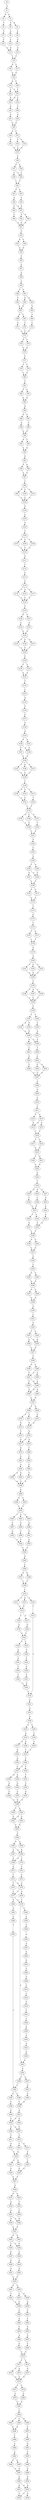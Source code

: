 strict digraph  {
	S0 -> S1 [ label = T ];
	S1 -> S2 [ label = G ];
	S1 -> S3 [ label = C ];
	S2 -> S4 [ label = T ];
	S3 -> S5 [ label = G ];
	S3 -> S6 [ label = A ];
	S4 -> S7 [ label = T ];
	S5 -> S8 [ label = C ];
	S6 -> S9 [ label = A ];
	S7 -> S10 [ label = T ];
	S8 -> S11 [ label = G ];
	S9 -> S12 [ label = C ];
	S10 -> S13 [ label = G ];
	S11 -> S14 [ label = A ];
	S12 -> S13 [ label = G ];
	S13 -> S15 [ label = T ];
	S14 -> S15 [ label = T ];
	S15 -> S16 [ label = G ];
	S15 -> S17 [ label = C ];
	S16 -> S18 [ label = A ];
	S17 -> S18 [ label = A ];
	S18 -> S19 [ label = A ];
	S18 -> S20 [ label = C ];
	S19 -> S21 [ label = T ];
	S19 -> S22 [ label = C ];
	S20 -> S21 [ label = T ];
	S21 -> S23 [ label = G ];
	S21 -> S24 [ label = C ];
	S22 -> S23 [ label = G ];
	S23 -> S25 [ label = A ];
	S24 -> S26 [ label = C ];
	S25 -> S27 [ label = G ];
	S26 -> S28 [ label = A ];
	S27 -> S29 [ label = G ];
	S28 -> S29 [ label = G ];
	S29 -> S30 [ label = A ];
	S29 -> S31 [ label = C ];
	S30 -> S32 [ label = G ];
	S31 -> S33 [ label = C ];
	S31 -> S34 [ label = T ];
	S32 -> S35 [ label = G ];
	S33 -> S35 [ label = G ];
	S34 -> S35 [ label = G ];
	S35 -> S36 [ label = C ];
	S36 -> S37 [ label = C ];
	S36 -> S38 [ label = A ];
	S37 -> S39 [ label = C ];
	S37 -> S40 [ label = T ];
	S38 -> S40 [ label = T ];
	S39 -> S41 [ label = T ];
	S40 -> S41 [ label = T ];
	S41 -> S42 [ label = G ];
	S41 -> S43 [ label = A ];
	S42 -> S44 [ label = A ];
	S43 -> S45 [ label = C ];
	S44 -> S46 [ label = C ];
	S44 -> S47 [ label = G ];
	S45 -> S47 [ label = G ];
	S46 -> S48 [ label = T ];
	S47 -> S49 [ label = A ];
	S47 -> S50 [ label = G ];
	S48 -> S51 [ label = G ];
	S49 -> S51 [ label = G ];
	S50 -> S51 [ label = G ];
	S51 -> S52 [ label = C ];
	S52 -> S53 [ label = G ];
	S52 -> S54 [ label = C ];
	S53 -> S55 [ label = A ];
	S54 -> S55 [ label = A ];
	S55 -> S56 [ label = T ];
	S56 -> S57 [ label = C ];
	S57 -> S58 [ label = G ];
	S58 -> S59 [ label = C ];
	S59 -> S60 [ label = T ];
	S59 -> S61 [ label = C ];
	S60 -> S62 [ label = C ];
	S61 -> S63 [ label = G ];
	S61 -> S64 [ label = A ];
	S62 -> S65 [ label = G ];
	S63 -> S66 [ label = A ];
	S64 -> S65 [ label = G ];
	S65 -> S67 [ label = C ];
	S65 -> S68 [ label = G ];
	S66 -> S69 [ label = T ];
	S67 -> S70 [ label = T ];
	S68 -> S71 [ label = A ];
	S69 -> S72 [ label = C ];
	S70 -> S73 [ label = T ];
	S71 -> S73 [ label = T ];
	S72 -> S73 [ label = T ];
	S73 -> S74 [ label = G ];
	S73 -> S75 [ label = T ];
	S74 -> S76 [ label = G ];
	S75 -> S76 [ label = G ];
	S76 -> S77 [ label = C ];
	S77 -> S78 [ label = C ];
	S77 -> S79 [ label = T ];
	S78 -> S80 [ label = C ];
	S79 -> S80 [ label = C ];
	S80 -> S81 [ label = T ];
	S81 -> S82 [ label = C ];
	S81 -> S83 [ label = G ];
	S82 -> S84 [ label = G ];
	S83 -> S84 [ label = G ];
	S84 -> S85 [ label = A ];
	S85 -> S86 [ label = G ];
	S85 -> S87 [ label = A ];
	S86 -> S88 [ label = A ];
	S87 -> S89 [ label = C ];
	S88 -> S90 [ label = G ];
	S89 -> S90 [ label = G ];
	S90 -> S91 [ label = G ];
	S90 -> S92 [ label = T ];
	S91 -> S93 [ label = A ];
	S92 -> S93 [ label = A ];
	S93 -> S94 [ label = A ];
	S94 -> S95 [ label = G ];
	S94 -> S96 [ label = A ];
	S95 -> S97 [ label = A ];
	S96 -> S97 [ label = A ];
	S97 -> S98 [ label = C ];
	S98 -> S99 [ label = G ];
	S98 -> S100 [ label = T ];
	S98 -> S101 [ label = C ];
	S99 -> S102 [ label = G ];
	S100 -> S102 [ label = G ];
	S101 -> S102 [ label = G ];
	S102 -> S103 [ label = G ];
	S103 -> S104 [ label = A ];
	S104 -> S105 [ label = G ];
	S105 -> S106 [ label = C ];
	S106 -> S107 [ label = G ];
	S106 -> S108 [ label = C ];
	S106 -> S109 [ label = T ];
	S107 -> S110 [ label = C ];
	S108 -> S110 [ label = C ];
	S109 -> S110 [ label = C ];
	S110 -> S111 [ label = G ];
	S111 -> S112 [ label = T ];
	S112 -> S113 [ label = G ];
	S113 -> S114 [ label = G ];
	S114 -> S115 [ label = C ];
	S114 -> S116 [ label = A ];
	S114 -> S117 [ label = G ];
	S115 -> S118 [ label = C ];
	S116 -> S118 [ label = C ];
	S117 -> S118 [ label = C ];
	S118 -> S119 [ label = T ];
	S119 -> S120 [ label = G ];
	S119 -> S121 [ label = C ];
	S120 -> S122 [ label = C ];
	S121 -> S123 [ label = A ];
	S122 -> S124 [ label = G ];
	S123 -> S124 [ label = G ];
	S124 -> S125 [ label = C ];
	S124 -> S126 [ label = A ];
	S124 -> S127 [ label = G ];
	S125 -> S128 [ label = T ];
	S126 -> S128 [ label = T ];
	S127 -> S128 [ label = T ];
	S128 -> S129 [ label = C ];
	S129 -> S130 [ label = C ];
	S129 -> S131 [ label = T ];
	S130 -> S132 [ label = A ];
	S131 -> S132 [ label = A ];
	S132 -> S133 [ label = T ];
	S133 -> S134 [ label = C ];
	S134 -> S135 [ label = A ];
	S135 -> S136 [ label = T ];
	S136 -> S137 [ label = G ];
	S137 -> S138 [ label = G ];
	S138 -> S139 [ label = A ];
	S139 -> S140 [ label = G ];
	S139 -> S141 [ label = A ];
	S140 -> S142 [ label = A ];
	S140 -> S143 [ label = C ];
	S141 -> S142 [ label = A ];
	S142 -> S144 [ label = A ];
	S143 -> S144 [ label = A ];
	S144 -> S145 [ label = C ];
	S144 -> S146 [ label = A ];
	S144 -> S147 [ label = G ];
	S145 -> S148 [ label = C ];
	S146 -> S148 [ label = C ];
	S147 -> S148 [ label = C ];
	S148 -> S149 [ label = T ];
	S149 -> S150 [ label = G ];
	S149 -> S151 [ label = T ];
	S149 -> S152 [ label = C ];
	S150 -> S153 [ label = C ];
	S151 -> S154 [ label = T ];
	S152 -> S153 [ label = C ];
	S153 -> S155 [ label = T ];
	S154 -> S155 [ label = T ];
	S155 -> S156 [ label = G ];
	S155 -> S157 [ label = A ];
	S155 -> S158 [ label = C ];
	S156 -> S159 [ label = C ];
	S157 -> S160 [ label = T ];
	S158 -> S159 [ label = C ];
	S159 -> S161 [ label = T ];
	S160 -> S161 [ label = T ];
	S161 -> S162 [ label = G ];
	S162 -> S163 [ label = G ];
	S163 -> S164 [ label = A ];
	S164 -> S165 [ label = C ];
	S164 -> S166 [ label = G ];
	S165 -> S167 [ label = G ];
	S165 -> S168 [ label = C ];
	S166 -> S168 [ label = C ];
	S167 -> S169 [ label = C ];
	S168 -> S169 [ label = C ];
	S169 -> S170 [ label = G ];
	S169 -> S171 [ label = C ];
	S170 -> S172 [ label = A ];
	S171 -> S172 [ label = A ];
	S172 -> S173 [ label = T ];
	S173 -> S174 [ label = G ];
	S174 -> S175 [ label = T ];
	S175 -> S176 [ label = T ];
	S175 -> S177 [ label = A ];
	S176 -> S178 [ label = T ];
	S177 -> S178 [ label = T ];
	S178 -> S179 [ label = G ];
	S179 -> S180 [ label = A ];
	S180 -> S181 [ label = A ];
	S180 -> S182 [ label = C ];
	S180 -> S183 [ label = G ];
	S181 -> S184 [ label = G ];
	S182 -> S184 [ label = G ];
	S183 -> S184 [ label = G ];
	S184 -> S185 [ label = T ];
	S185 -> S186 [ label = T ];
	S185 -> S187 [ label = A ];
	S185 -> S188 [ label = C ];
	S186 -> S189 [ label = C ];
	S187 -> S189 [ label = C ];
	S188 -> S189 [ label = C ];
	S189 -> S190 [ label = C ];
	S190 -> S191 [ label = C ];
	S190 -> S192 [ label = T ];
	S191 -> S193 [ label = A ];
	S191 -> S194 [ label = G ];
	S192 -> S195 [ label = C ];
	S193 -> S196 [ label = G ];
	S194 -> S196 [ label = G ];
	S195 -> S197 [ label = A ];
	S196 -> S198 [ label = C ];
	S196 -> S199 [ label = A ];
	S197 -> S198 [ label = C ];
	S198 -> S200 [ label = T ];
	S199 -> S201 [ label = A ];
	S200 -> S202 [ label = C ];
	S201 -> S203 [ label = G ];
	S202 -> S204 [ label = G ];
	S202 -> S205 [ label = C ];
	S203 -> S206 [ label = T ];
	S204 -> S207 [ label = G ];
	S205 -> S207 [ label = G ];
	S206 -> S207 [ label = G ];
	S207 -> S208 [ label = A ];
	S208 -> S209 [ label = C ];
	S209 -> S210 [ label = A ];
	S210 -> S211 [ label = T ];
	S211 -> S212 [ label = T ];
	S211 -> S213 [ label = C ];
	S212 -> S214 [ label = G ];
	S213 -> S215 [ label = A ];
	S213 -> S214 [ label = G ];
	S214 -> S216 [ label = T ];
	S215 -> S216 [ label = T ];
	S216 -> S217 [ label = T ];
	S216 -> S218 [ label = C ];
	S217 -> S219 [ label = G ];
	S218 -> S219 [ label = G ];
	S219 -> S220 [ label = C ];
	S219 -> S221 [ label = G ];
	S220 -> S222 [ label = G ];
	S221 -> S222 [ label = G ];
	S222 -> S223 [ label = G ];
	S223 -> S224 [ label = T ];
	S224 -> S225 [ label = G ];
	S224 -> S226 [ label = A ];
	S224 -> S227 [ label = T ];
	S225 -> S228 [ label = C ];
	S226 -> S229 [ label = T ];
	S227 -> S230 [ label = G ];
	S228 -> S231 [ label = G ];
	S229 -> S231 [ label = G ];
	S230 -> S232 [ label = A ];
	S231 -> S233 [ label = C ];
	S231 -> S234 [ label = T ];
	S232 -> S235 [ label = G ];
	S233 -> S236 [ label = G ];
	S234 -> S237 [ label = A ];
	S235 -> S236 [ label = G ];
	S236 -> S238 [ label = T ];
	S237 -> S238 [ label = T ];
	S238 -> S239 [ label = G ];
	S238 -> S240 [ label = C ];
	S239 -> S241 [ label = G ];
	S240 -> S241 [ label = G ];
	S241 -> S242 [ label = A ];
	S242 -> S243 [ label = C ];
	S243 -> S244 [ label = G ];
	S243 -> S245 [ label = A ];
	S244 -> S246 [ label = A ];
	S245 -> S246 [ label = A ];
	S246 -> S247 [ label = G ];
	S246 -> S248 [ label = A ];
	S247 -> S249 [ label = G ];
	S248 -> S249 [ label = G ];
	S249 -> S250 [ label = A ];
	S250 -> S251 [ label = C ];
	S251 -> S252 [ label = G ];
	S252 -> S253 [ label = T ];
	S252 -> S254 [ label = C ];
	S253 -> S255 [ label = G ];
	S253 -> S256 [ label = A ];
	S254 -> S255 [ label = G ];
	S255 -> S257 [ label = G ];
	S256 -> S257 [ label = G ];
	S257 -> S258 [ label = T ];
	S258 -> S259 [ label = G ];
	S258 -> S260 [ label = C ];
	S259 -> S261 [ label = C ];
	S260 -> S262 [ label = A ];
	S260 -> S261 [ label = C ];
	S261 -> S263 [ label = T ];
	S261 -> S264 [ label = A ];
	S262 -> S264 [ label = A ];
	S263 -> S265 [ label = G ];
	S264 -> S266 [ label = A ];
	S264 -> S265 [ label = G ];
	S265 -> S267 [ label = G ];
	S266 -> S267 [ label = G ];
	S267 -> S268 [ label = G ];
	S267 -> S269 [ label = A ];
	S268 -> S270 [ label = T ];
	S268 -> S271 [ label = A ];
	S269 -> S272 [ label = G ];
	S270 -> S273 [ label = G ];
	S271 -> S274 [ label = A ];
	S272 -> S274 [ label = A ];
	S273 -> S275 [ label = T ];
	S274 -> S276 [ label = A ];
	S275 -> S277 [ label = G ];
	S276 -> S277 [ label = G ];
	S276 -> S278 [ label = A ];
	S277 -> S279 [ label = A ];
	S278 -> S280 [ label = T ];
	S279 -> S281 [ label = A ];
	S280 -> S282 [ label = C ];
	S281 -> S283 [ label = A ];
	S282 -> S284 [ label = C ];
	S283 -> S285 [ label = G ];
	S283 -> S286 [ label = A ];
	S284 -> S287 [ label = C ];
	S285 -> S288 [ label = A ];
	S286 -> S288 [ label = A ];
	S287 -> S288 [ label = A ];
	S288 -> S289 [ label = G ];
	S289 -> S290 [ label = G ];
	S289 -> S291 [ label = C ];
	S290 -> S292 [ label = C ];
	S291 -> S292 [ label = C ];
	S292 -> S293 [ label = A ];
	S292 -> S294 [ label = T ];
	S292 -> S295 [ label = C ];
	S293 -> S296 [ label = G ];
	S294 -> S297 [ label = C ];
	S295 -> S298 [ label = A ];
	S296 -> S299 [ label = C ];
	S297 -> S300 [ label = A ];
	S298 -> S301 [ label = G ];
	S299 -> S302 [ label = C ];
	S300 -> S302 [ label = C ];
	S301 -> S303 [ label = A ];
	S302 -> S304 [ label = T ];
	S303 -> S304 [ label = T ];
	S304 -> S305 [ label = A ];
	S305 -> S306 [ label = C ];
	S306 -> S307 [ label = A ];
	S306 -> S308 [ label = G ];
	S307 -> S309 [ label = T ];
	S308 -> S309 [ label = T ];
	S309 -> S310 [ label = C ];
	S310 -> S311 [ label = C ];
	S310 -> S312 [ label = T ];
	S310 -> S313 [ label = A ];
	S311 -> S314 [ label = G ];
	S312 -> S315 [ label = T ];
	S313 -> S314 [ label = G ];
	S314 -> S316 [ label = C ];
	S314 -> S317 [ label = A ];
	S315 -> S318 [ label = C ];
	S316 -> S319 [ label = A ];
	S317 -> S320 [ label = G ];
	S318 -> S321 [ label = A ];
	S319 -> S322 [ label = C ];
	S320 -> S322 [ label = C ];
	S321 -> S323 [ label = A ];
	S322 -> S324 [ label = C ];
	S322 -> S325 [ label = T ];
	S323 -> S326 [ label = G ];
	S324 -> S327 [ label = A ];
	S325 -> S328 [ label = C ];
	S326 -> S329 [ label = G ];
	S326 -> S330 [ label = C ];
	S327 -> S331 [ label = A ];
	S328 -> S332 [ label = C ];
	S329 -> S333 [ label = A ];
	S330 -> S334 [ label = C ];
	S331 -> S335 [ label = T ];
	S332 -> S336 [ label = G ];
	S333 -> S337 [ label = A ];
	S333 -> S338 [ label = G ];
	S334 -> S339 [ label = T ];
	S335 -> S340 [ label = T ];
	S336 -> S341 [ label = G ];
	S337 -> S342 [ label = G ];
	S338 -> S343 [ label = T ];
	S339 -> S343 [ label = T ];
	S340 -> S344 [ label = C ];
	S341 -> S344 [ label = C ];
	S342 -> S345 [ label = G ];
	S343 -> S346 [ label = C ];
	S344 -> S318 [ label = C ];
	S345 -> S347 [ label = C ];
	S346 -> S347 [ label = C ];
	S346 -> S348 [ label = T ];
	S347 -> S349 [ label = A ];
	S347 -> S350 [ label = G ];
	S348 -> S351 [ label = T ];
	S349 -> S352 [ label = G ];
	S350 -> S353 [ label = A ];
	S351 -> S354 [ label = C ];
	S352 -> S355 [ label = C ];
	S353 -> S356 [ label = T ];
	S354 -> S357 [ label = A ];
	S355 -> S358 [ label = G ];
	S356 -> S358 [ label = G ];
	S357 -> S358 [ label = G ];
	S358 -> S359 [ label = C ];
	S358 -> S360 [ label = A ];
	S359 -> S361 [ label = G ];
	S360 -> S362 [ label = C ];
	S360 -> S361 [ label = G ];
	S361 -> S363 [ label = G ];
	S362 -> S363 [ label = G ];
	S363 -> S364 [ label = A ];
	S364 -> S365 [ label = G ];
	S364 -> S366 [ label = A ];
	S365 -> S367 [ label = A ];
	S365 -> S368 [ label = G ];
	S366 -> S368 [ label = G ];
	S367 -> S369 [ label = A ];
	S368 -> S370 [ label = T ];
	S368 -> S369 [ label = A ];
	S369 -> S371 [ label = A ];
	S370 -> S372 [ label = C ];
	S371 -> S373 [ label = T ];
	S372 -> S374 [ label = C ];
	S373 -> S375 [ label = T ];
	S373 -> S376 [ label = A ];
	S374 -> S376 [ label = A ];
	S375 -> S377 [ label = C ];
	S376 -> S378 [ label = G ];
	S376 -> S377 [ label = C ];
	S377 -> S379 [ label = C ];
	S377 -> S380 [ label = G ];
	S378 -> S379 [ label = C ];
	S379 -> S381 [ label = A ];
	S379 -> S382 [ label = C ];
	S380 -> S383 [ label = A ];
	S381 -> S384 [ label = G ];
	S382 -> S385 [ label = A ];
	S383 -> S386 [ label = C ];
	S384 -> S387 [ label = A ];
	S384 -> S388 [ label = C ];
	S385 -> S389 [ label = C ];
	S386 -> S390 [ label = T ];
	S387 -> S391 [ label = G ];
	S388 -> S392 [ label = C ];
	S389 -> S393 [ label = C ];
	S390 -> S392 [ label = C ];
	S391 -> S394 [ label = G ];
	S392 -> S395 [ label = A ];
	S392 -> S396 [ label = C ];
	S393 -> S397 [ label = A ];
	S394 -> S398 [ label = G ];
	S395 -> S399 [ label = C ];
	S396 -> S398 [ label = G ];
	S397 -> S400 [ label = G ];
	S398 -> S401 [ label = G ];
	S399 -> S402 [ label = A ];
	S400 -> S403 [ label = G ];
	S401 -> S404 [ label = A ];
	S401 -> S405 [ label = C ];
	S402 -> S405 [ label = C ];
	S403 -> S406 [ label = C ];
	S404 -> S407 [ label = G ];
	S405 -> S407 [ label = G ];
	S405 -> S408 [ label = A ];
	S406 -> S409 [ label = G ];
	S407 -> S410 [ label = C ];
	S408 -> S411 [ label = T ];
	S409 -> S412 [ label = C ];
	S410 -> S413 [ label = G ];
	S410 -> S414 [ label = C ];
	S411 -> S415 [ label = A ];
	S412 -> S416 [ label = C ];
	S413 -> S417 [ label = C ];
	S414 -> S418 [ label = G ];
	S415 -> S418 [ label = G ];
	S416 -> S419 [ label = G ];
	S417 -> S420 [ label = T ];
	S418 -> S421 [ label = C ];
	S418 -> S422 [ label = A ];
	S419 -> S423 [ label = C ];
	S420 -> S424 [ label = G ];
	S421 -> S425 [ label = C ];
	S422 -> S424 [ label = G ];
	S423 -> S426 [ label = T ];
	S424 -> S427 [ label = G ];
	S425 -> S427 [ label = G ];
	S426 -> S428 [ label = A ];
	S427 -> S429 [ label = A ];
	S428 -> S430 [ label = A ];
	S429 -> S431 [ label = G ];
	S429 -> S432 [ label = A ];
	S430 -> S433 [ label = A ];
	S431 -> S434 [ label = G ];
	S432 -> S435 [ label = T ];
	S433 -> S436 [ label = G ];
	S434 -> S437 [ label = A ];
	S435 -> S438 [ label = C ];
	S436 -> S381 [ label = A ];
	S437 -> S439 [ label = A ];
	S437 -> S440 [ label = G ];
	S438 -> S440 [ label = G ];
	S439 -> S441 [ label = A ];
	S440 -> S441 [ label = A ];
	S441 -> S442 [ label = G ];
	S441 -> S443 [ label = A ];
	S442 -> S444 [ label = C ];
	S442 -> S445 [ label = T ];
	S443 -> S444 [ label = C ];
	S444 -> S446 [ label = T ];
	S445 -> S447 [ label = G ];
	S446 -> S448 [ label = G ];
	S447 -> S449 [ label = A ];
	S448 -> S450 [ label = G ];
	S449 -> S451 [ label = A ];
	S450 -> S452 [ label = C ];
	S451 -> S452 [ label = C ];
	S452 -> S453 [ label = A ];
	S452 -> S454 [ label = C ];
	S453 -> S455 [ label = T ];
	S454 -> S456 [ label = G ];
	S454 -> S457 [ label = C ];
	S455 -> S458 [ label = C ];
	S456 -> S459 [ label = G ];
	S457 -> S458 [ label = C ];
	S458 -> S460 [ label = G ];
	S459 -> S461 [ label = T ];
	S460 -> S462 [ label = G ];
	S461 -> S463 [ label = C ];
	S462 -> S464 [ label = C ];
	S463 -> S465 [ label = G ];
	S464 -> S466 [ label = A ];
	S465 -> S467 [ label = C ];
	S466 -> S468 [ label = G ];
	S467 -> S469 [ label = C ];
	S468 -> S470 [ label = G ];
	S469 -> S470 [ label = G ];
	S470 -> S471 [ label = T ];
	S470 -> S472 [ label = C ];
	S471 -> S473 [ label = A ];
	S471 -> S474 [ label = C ];
	S472 -> S475 [ label = G ];
	S473 -> S476 [ label = G ];
	S474 -> S476 [ label = G ];
	S475 -> S476 [ label = G ];
	S476 -> S477 [ label = A ];
	S476 -> S478 [ label = C ];
	S477 -> S479 [ label = C ];
	S478 -> S480 [ label = G ];
	S479 -> S481 [ label = G ];
	S480 -> S481 [ label = G ];
	S481 -> S482 [ label = C ];
	S482 -> S483 [ label = T ];
	S482 -> S484 [ label = G ];
	S482 -> S485 [ label = C ];
	S483 -> S486 [ label = G ];
	S484 -> S487 [ label = C ];
	S485 -> S486 [ label = G ];
	S486 -> S488 [ label = C ];
	S487 -> S489 [ label = T ];
	S488 -> S490 [ label = C ];
	S489 -> S491 [ label = G ];
	S490 -> S492 [ label = A ];
	S491 -> S493 [ label = T ];
	S492 -> S494 [ label = G ];
	S492 -> S495 [ label = A ];
	S493 -> S496 [ label = C ];
	S494 -> S497 [ label = C ];
	S495 -> S497 [ label = C ];
	S496 -> S498 [ label = A ];
	S497 -> S499 [ label = A ];
	S498 -> S500 [ label = G ];
	S499 -> S501 [ label = G ];
	S499 -> S502 [ label = A ];
	S500 -> S502 [ label = A ];
	S501 -> S503 [ label = C ];
	S502 -> S504 [ label = G ];
	S502 -> S503 [ label = C ];
}
